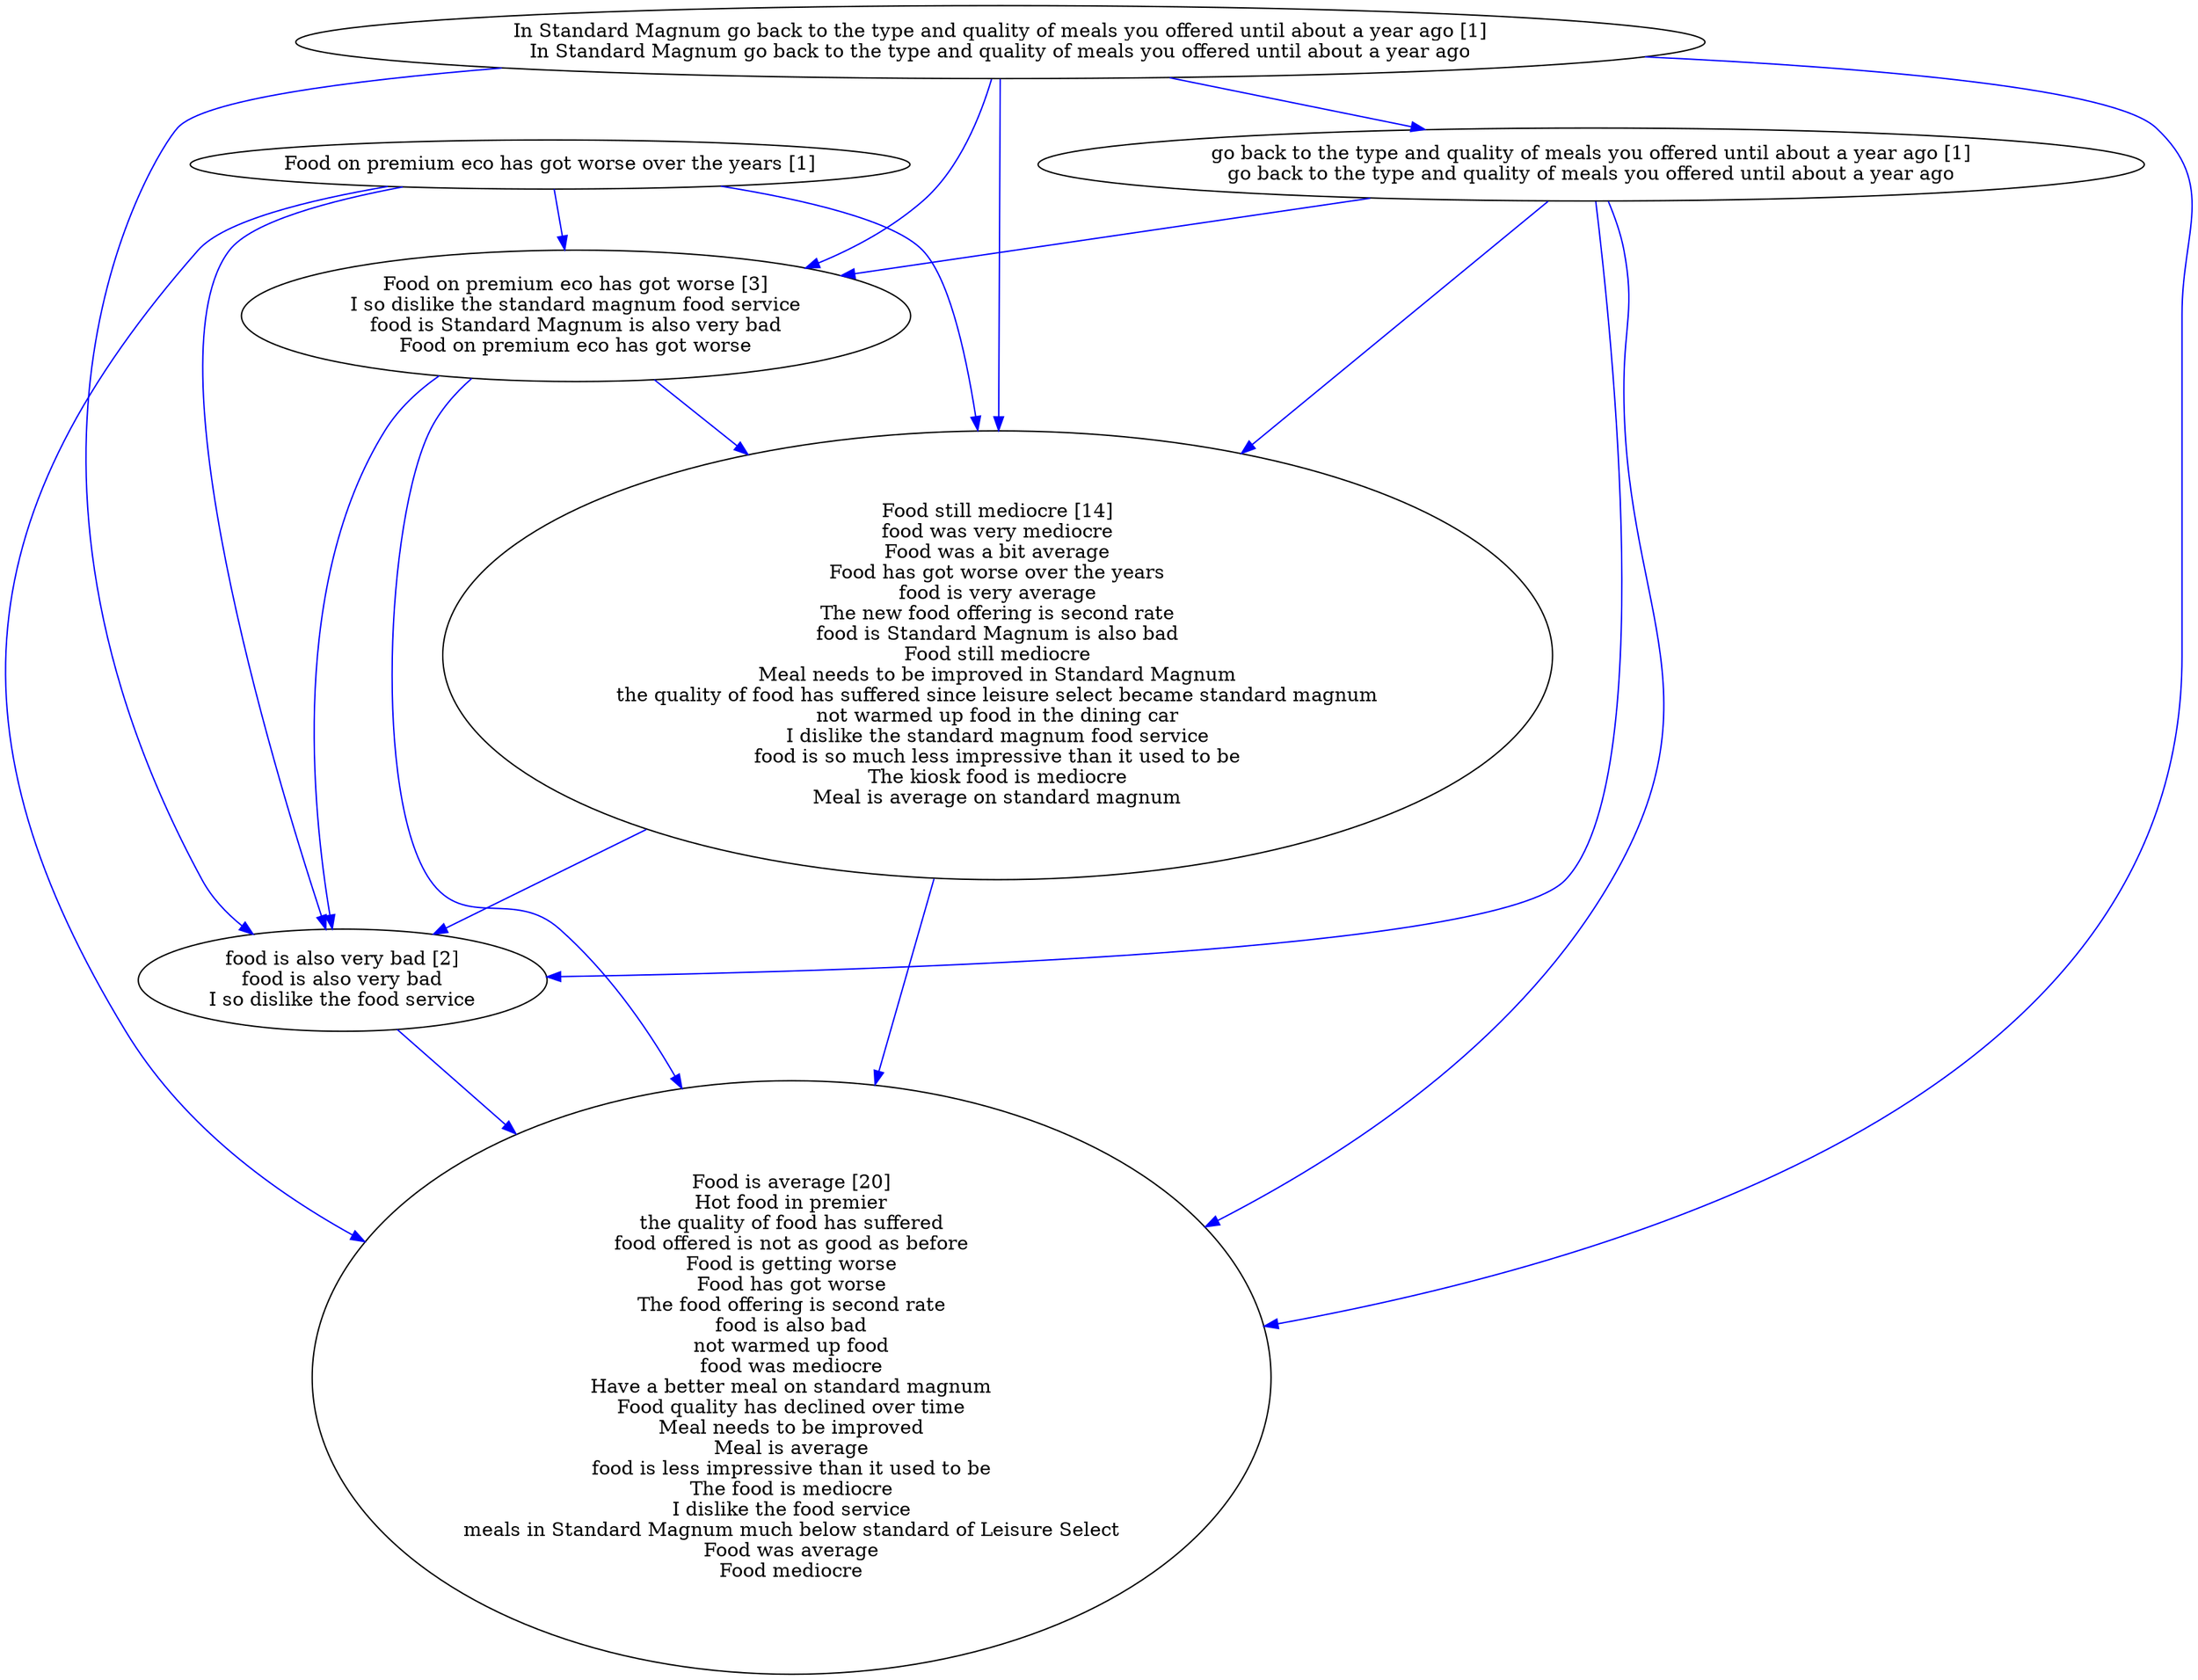 digraph collapsedGraph {
"Food is average [20]\nHot food in premier\nthe quality of food has suffered\nfood offered is not as good as before\nFood is getting worse\nFood has got worse\nThe food offering is second rate\nfood is also bad\nnot warmed up food\nfood was mediocre\nHave a better meal on standard magnum\nFood quality has declined over time\nMeal needs to be improved\nMeal is average\nfood is less impressive than it used to be\nThe food is mediocre\nI dislike the food service\nmeals in Standard Magnum much below standard of Leisure Select\nFood was average\nFood mediocre""Food on premium eco has got worse [3]\nI so dislike the standard magnum food service\nfood is Standard Magnum is also very bad\nFood on premium eco has got worse""food is also very bad [2]\nfood is also very bad\nI so dislike the food service""Food still mediocre [14]\nfood was very mediocre\nFood was a bit average\nFood has got worse over the years\nfood is very average\nThe new food offering is second rate\nfood is Standard Magnum is also bad\nFood still mediocre\nMeal needs to be improved in Standard Magnum\nthe quality of food has suffered since leisure select became standard magnum\nnot warmed up food in the dining car\nI dislike the standard magnum food service\nfood is so much less impressive than it used to be\nThe kiosk food is mediocre\nMeal is average on standard magnum""Food on premium eco has got worse over the years [1]""In Standard Magnum go back to the type and quality of meals you offered until about a year ago [1]\nIn Standard Magnum go back to the type and quality of meals you offered until about a year ago""go back to the type and quality of meals you offered until about a year ago [1]\ngo back to the type and quality of meals you offered until about a year ago""Food still mediocre [14]\nfood was very mediocre\nFood was a bit average\nFood has got worse over the years\nfood is very average\nThe new food offering is second rate\nfood is Standard Magnum is also bad\nFood still mediocre\nMeal needs to be improved in Standard Magnum\nthe quality of food has suffered since leisure select became standard magnum\nnot warmed up food in the dining car\nI dislike the standard magnum food service\nfood is so much less impressive than it used to be\nThe kiosk food is mediocre\nMeal is average on standard magnum" -> "Food is average [20]\nHot food in premier\nthe quality of food has suffered\nfood offered is not as good as before\nFood is getting worse\nFood has got worse\nThe food offering is second rate\nfood is also bad\nnot warmed up food\nfood was mediocre\nHave a better meal on standard magnum\nFood quality has declined over time\nMeal needs to be improved\nMeal is average\nfood is less impressive than it used to be\nThe food is mediocre\nI dislike the food service\nmeals in Standard Magnum much below standard of Leisure Select\nFood was average\nFood mediocre" [color=blue]
"Food on premium eco has got worse [3]\nI so dislike the standard magnum food service\nfood is Standard Magnum is also very bad\nFood on premium eco has got worse" -> "Food is average [20]\nHot food in premier\nthe quality of food has suffered\nfood offered is not as good as before\nFood is getting worse\nFood has got worse\nThe food offering is second rate\nfood is also bad\nnot warmed up food\nfood was mediocre\nHave a better meal on standard magnum\nFood quality has declined over time\nMeal needs to be improved\nMeal is average\nfood is less impressive than it used to be\nThe food is mediocre\nI dislike the food service\nmeals in Standard Magnum much below standard of Leisure Select\nFood was average\nFood mediocre" [color=blue]
"Food on premium eco has got worse [3]\nI so dislike the standard magnum food service\nfood is Standard Magnum is also very bad\nFood on premium eco has got worse" -> "Food still mediocre [14]\nfood was very mediocre\nFood was a bit average\nFood has got worse over the years\nfood is very average\nThe new food offering is second rate\nfood is Standard Magnum is also bad\nFood still mediocre\nMeal needs to be improved in Standard Magnum\nthe quality of food has suffered since leisure select became standard magnum\nnot warmed up food in the dining car\nI dislike the standard magnum food service\nfood is so much less impressive than it used to be\nThe kiosk food is mediocre\nMeal is average on standard magnum" [color=blue]
"In Standard Magnum go back to the type and quality of meals you offered until about a year ago [1]\nIn Standard Magnum go back to the type and quality of meals you offered until about a year ago" -> "food is also very bad [2]\nfood is also very bad\nI so dislike the food service" [color=blue]
"Food on premium eco has got worse over the years [1]" -> "food is also very bad [2]\nfood is also very bad\nI so dislike the food service" [color=blue]
"food is also very bad [2]\nfood is also very bad\nI so dislike the food service" -> "Food is average [20]\nHot food in premier\nthe quality of food has suffered\nfood offered is not as good as before\nFood is getting worse\nFood has got worse\nThe food offering is second rate\nfood is also bad\nnot warmed up food\nfood was mediocre\nHave a better meal on standard magnum\nFood quality has declined over time\nMeal needs to be improved\nMeal is average\nfood is less impressive than it used to be\nThe food is mediocre\nI dislike the food service\nmeals in Standard Magnum much below standard of Leisure Select\nFood was average\nFood mediocre" [color=blue]
"go back to the type and quality of meals you offered until about a year ago [1]\ngo back to the type and quality of meals you offered until about a year ago" -> "Food is average [20]\nHot food in premier\nthe quality of food has suffered\nfood offered is not as good as before\nFood is getting worse\nFood has got worse\nThe food offering is second rate\nfood is also bad\nnot warmed up food\nfood was mediocre\nHave a better meal on standard magnum\nFood quality has declined over time\nMeal needs to be improved\nMeal is average\nfood is less impressive than it used to be\nThe food is mediocre\nI dislike the food service\nmeals in Standard Magnum much below standard of Leisure Select\nFood was average\nFood mediocre" [color=blue]
"go back to the type and quality of meals you offered until about a year ago [1]\ngo back to the type and quality of meals you offered until about a year ago" -> "Food on premium eco has got worse [3]\nI so dislike the standard magnum food service\nfood is Standard Magnum is also very bad\nFood on premium eco has got worse" [color=blue]
"Food on premium eco has got worse over the years [1]" -> "Food is average [20]\nHot food in premier\nthe quality of food has suffered\nfood offered is not as good as before\nFood is getting worse\nFood has got worse\nThe food offering is second rate\nfood is also bad\nnot warmed up food\nfood was mediocre\nHave a better meal on standard magnum\nFood quality has declined over time\nMeal needs to be improved\nMeal is average\nfood is less impressive than it used to be\nThe food is mediocre\nI dislike the food service\nmeals in Standard Magnum much below standard of Leisure Select\nFood was average\nFood mediocre" [color=blue]
"In Standard Magnum go back to the type and quality of meals you offered until about a year ago [1]\nIn Standard Magnum go back to the type and quality of meals you offered until about a year ago" -> "Food is average [20]\nHot food in premier\nthe quality of food has suffered\nfood offered is not as good as before\nFood is getting worse\nFood has got worse\nThe food offering is second rate\nfood is also bad\nnot warmed up food\nfood was mediocre\nHave a better meal on standard magnum\nFood quality has declined over time\nMeal needs to be improved\nMeal is average\nfood is less impressive than it used to be\nThe food is mediocre\nI dislike the food service\nmeals in Standard Magnum much below standard of Leisure Select\nFood was average\nFood mediocre" [color=blue]
"go back to the type and quality of meals you offered until about a year ago [1]\ngo back to the type and quality of meals you offered until about a year ago" -> "Food still mediocre [14]\nfood was very mediocre\nFood was a bit average\nFood has got worse over the years\nfood is very average\nThe new food offering is second rate\nfood is Standard Magnum is also bad\nFood still mediocre\nMeal needs to be improved in Standard Magnum\nthe quality of food has suffered since leisure select became standard magnum\nnot warmed up food in the dining car\nI dislike the standard magnum food service\nfood is so much less impressive than it used to be\nThe kiosk food is mediocre\nMeal is average on standard magnum" [color=blue]
"Food on premium eco has got worse [3]\nI so dislike the standard magnum food service\nfood is Standard Magnum is also very bad\nFood on premium eco has got worse" -> "food is also very bad [2]\nfood is also very bad\nI so dislike the food service" [color=blue]
"go back to the type and quality of meals you offered until about a year ago [1]\ngo back to the type and quality of meals you offered until about a year ago" -> "food is also very bad [2]\nfood is also very bad\nI so dislike the food service" [color=blue]
"In Standard Magnum go back to the type and quality of meals you offered until about a year ago [1]\nIn Standard Magnum go back to the type and quality of meals you offered until about a year ago" -> "Food on premium eco has got worse [3]\nI so dislike the standard magnum food service\nfood is Standard Magnum is also very bad\nFood on premium eco has got worse" [color=blue]
"In Standard Magnum go back to the type and quality of meals you offered until about a year ago [1]\nIn Standard Magnum go back to the type and quality of meals you offered until about a year ago" -> "Food still mediocre [14]\nfood was very mediocre\nFood was a bit average\nFood has got worse over the years\nfood is very average\nThe new food offering is second rate\nfood is Standard Magnum is also bad\nFood still mediocre\nMeal needs to be improved in Standard Magnum\nthe quality of food has suffered since leisure select became standard magnum\nnot warmed up food in the dining car\nI dislike the standard magnum food service\nfood is so much less impressive than it used to be\nThe kiosk food is mediocre\nMeal is average on standard magnum" [color=blue]
"Food on premium eco has got worse over the years [1]" -> "Food on premium eco has got worse [3]\nI so dislike the standard magnum food service\nfood is Standard Magnum is also very bad\nFood on premium eco has got worse" [color=blue]
"Food on premium eco has got worse over the years [1]" -> "Food still mediocre [14]\nfood was very mediocre\nFood was a bit average\nFood has got worse over the years\nfood is very average\nThe new food offering is second rate\nfood is Standard Magnum is also bad\nFood still mediocre\nMeal needs to be improved in Standard Magnum\nthe quality of food has suffered since leisure select became standard magnum\nnot warmed up food in the dining car\nI dislike the standard magnum food service\nfood is so much less impressive than it used to be\nThe kiosk food is mediocre\nMeal is average on standard magnum" [color=blue]
"In Standard Magnum go back to the type and quality of meals you offered until about a year ago [1]\nIn Standard Magnum go back to the type and quality of meals you offered until about a year ago" -> "go back to the type and quality of meals you offered until about a year ago [1]\ngo back to the type and quality of meals you offered until about a year ago" [color=blue]
"Food still mediocre [14]\nfood was very mediocre\nFood was a bit average\nFood has got worse over the years\nfood is very average\nThe new food offering is second rate\nfood is Standard Magnum is also bad\nFood still mediocre\nMeal needs to be improved in Standard Magnum\nthe quality of food has suffered since leisure select became standard magnum\nnot warmed up food in the dining car\nI dislike the standard magnum food service\nfood is so much less impressive than it used to be\nThe kiosk food is mediocre\nMeal is average on standard magnum" -> "food is also very bad [2]\nfood is also very bad\nI so dislike the food service" [color=blue]
}